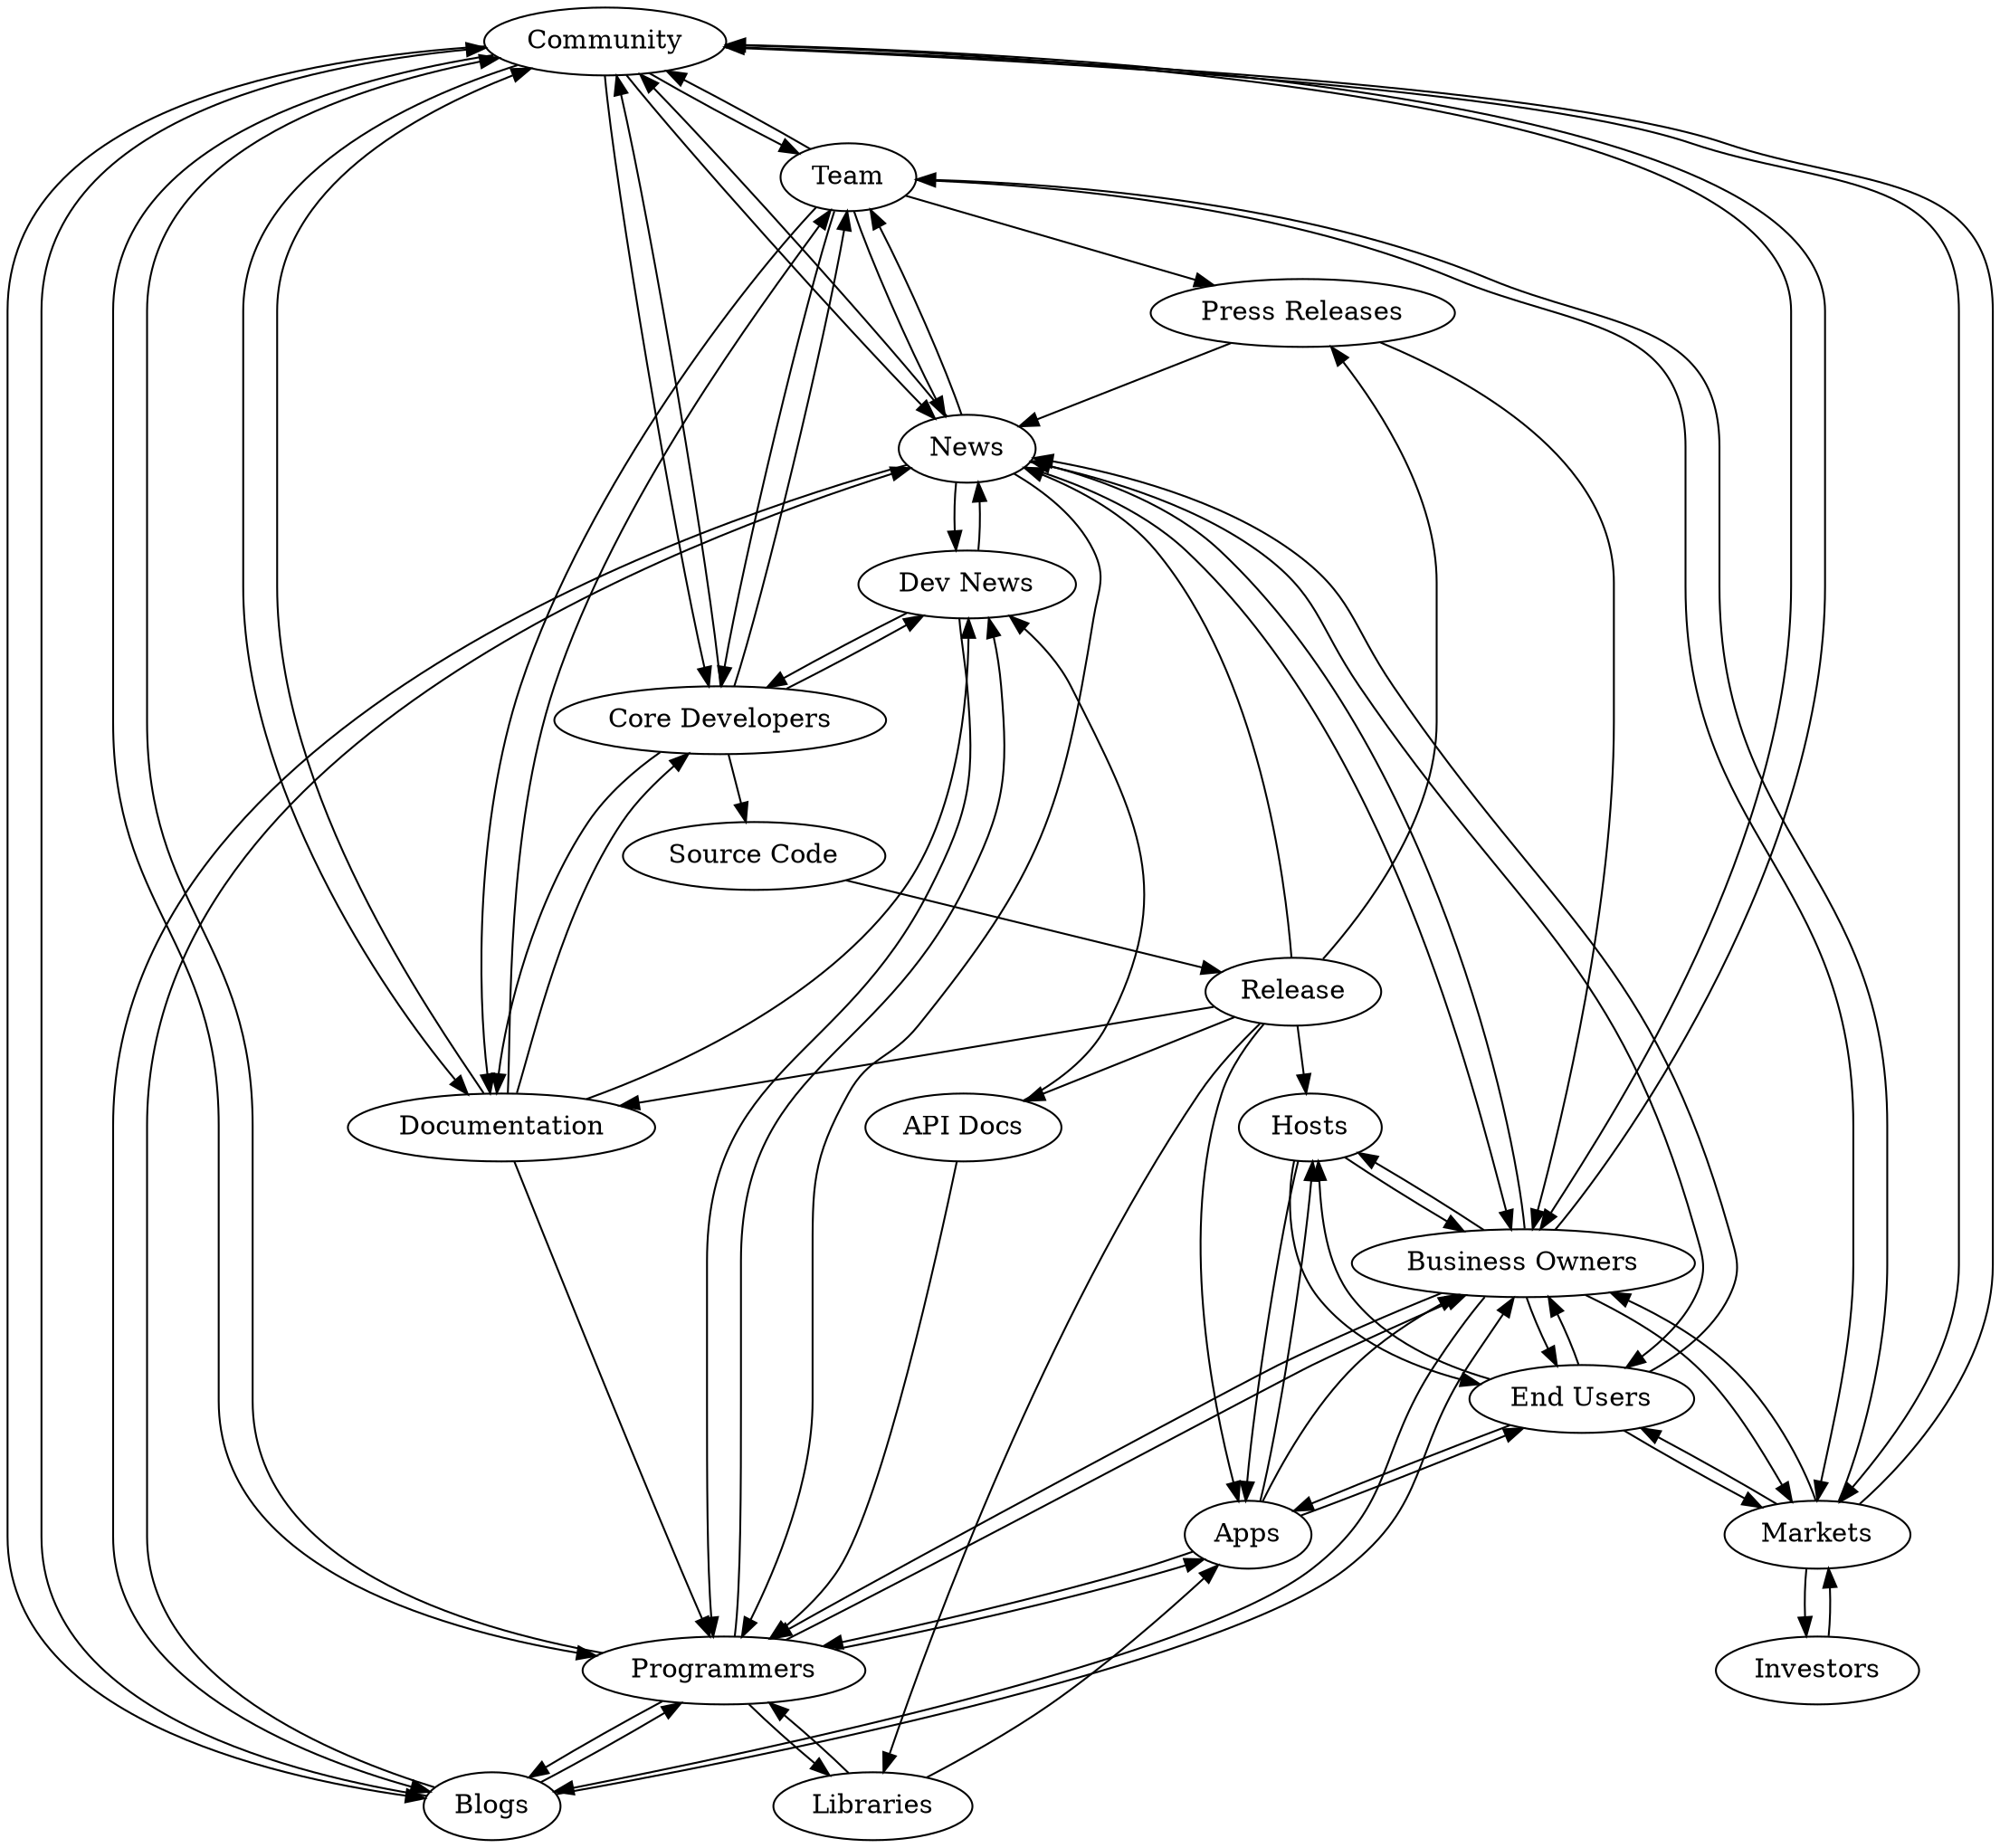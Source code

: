 digraph	"Software Flow"	{
	Community -> Team -> Community;
	Community -> "Core Developers" -> Community;
	Community -> Markets -> Community;
	Community -> Blogs -> Community;
	Community -> News -> Community;
	Community -> Programmers -> Community;
	Community -> "Business Owners" -> Community;
	Community -> Documentation -> Community;
	Team -> "Core Developers" -> Team;
	Team -> "Press Releases";
	Team -> Documentation -> Team;
	Team -> News -> Team;
	Team -> Markets -> Team;
	"Core Developers" -> "Source Code";
	"Source Code" -> Release;
	Release -> "API Docs";
	Release -> News;
	Release -> Libraries;
	Release -> "Apps";
	Release -> Hosts;
	Release -> "Press Releases";
	Release -> Documentation;
	Hosts -> Apps -> Hosts;
	Hosts -> "Business Owners" -> Hosts;
	Hosts -> "End Users" -> Hosts;
	Documentation -> "Core Developers" -> Documentation;
	Documentation -> "Dev News";
	Documentation -> Programmers;
	"API Docs" -> "Dev News";
	"API Docs" -> Programmers;
	"Core Developers" -> "Dev News" -> "Core Developers";
	"Press Releases" -> News;
	"Press Releases" -> "Business Owners";
	News -> "Dev News" -> News;
	News -> Programmers;
	News -> Blogs -> News;
	News -> "Business Owners" -> News;
	News -> "End Users" -> News;
	Blogs -> Programmers -> Blogs;
	Blogs -> "Business Owners" -> Blogs;
	Programmers -> "Dev News" -> Programmers;
	Programmers -> Apps -> Programmers;
	Programmers -> Libraries -> Programmers;
	Programmers -> "Business Owners" -> Programmers;
	Libraries -> Apps;
	Apps -> "Business Owners";
	Apps -> "End Users" -> Apps;
	"Business Owners" -> "End Users" -> "Business Owners";
	"Business Owners" -> Markets -> "Business Owners";
	Markets -> Investors -> Markets;
	Markets -> "End Users" -> Markets;
}
